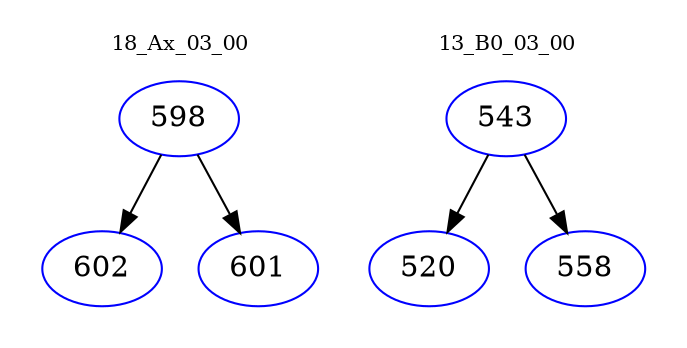 digraph{
subgraph cluster_0 {
color = white
label = "18_Ax_03_00";
fontsize=10;
T0_598 [label="598", color="blue"]
T0_598 -> T0_602 [color="black"]
T0_602 [label="602", color="blue"]
T0_598 -> T0_601 [color="black"]
T0_601 [label="601", color="blue"]
}
subgraph cluster_1 {
color = white
label = "13_B0_03_00";
fontsize=10;
T1_543 [label="543", color="blue"]
T1_543 -> T1_520 [color="black"]
T1_520 [label="520", color="blue"]
T1_543 -> T1_558 [color="black"]
T1_558 [label="558", color="blue"]
}
}
